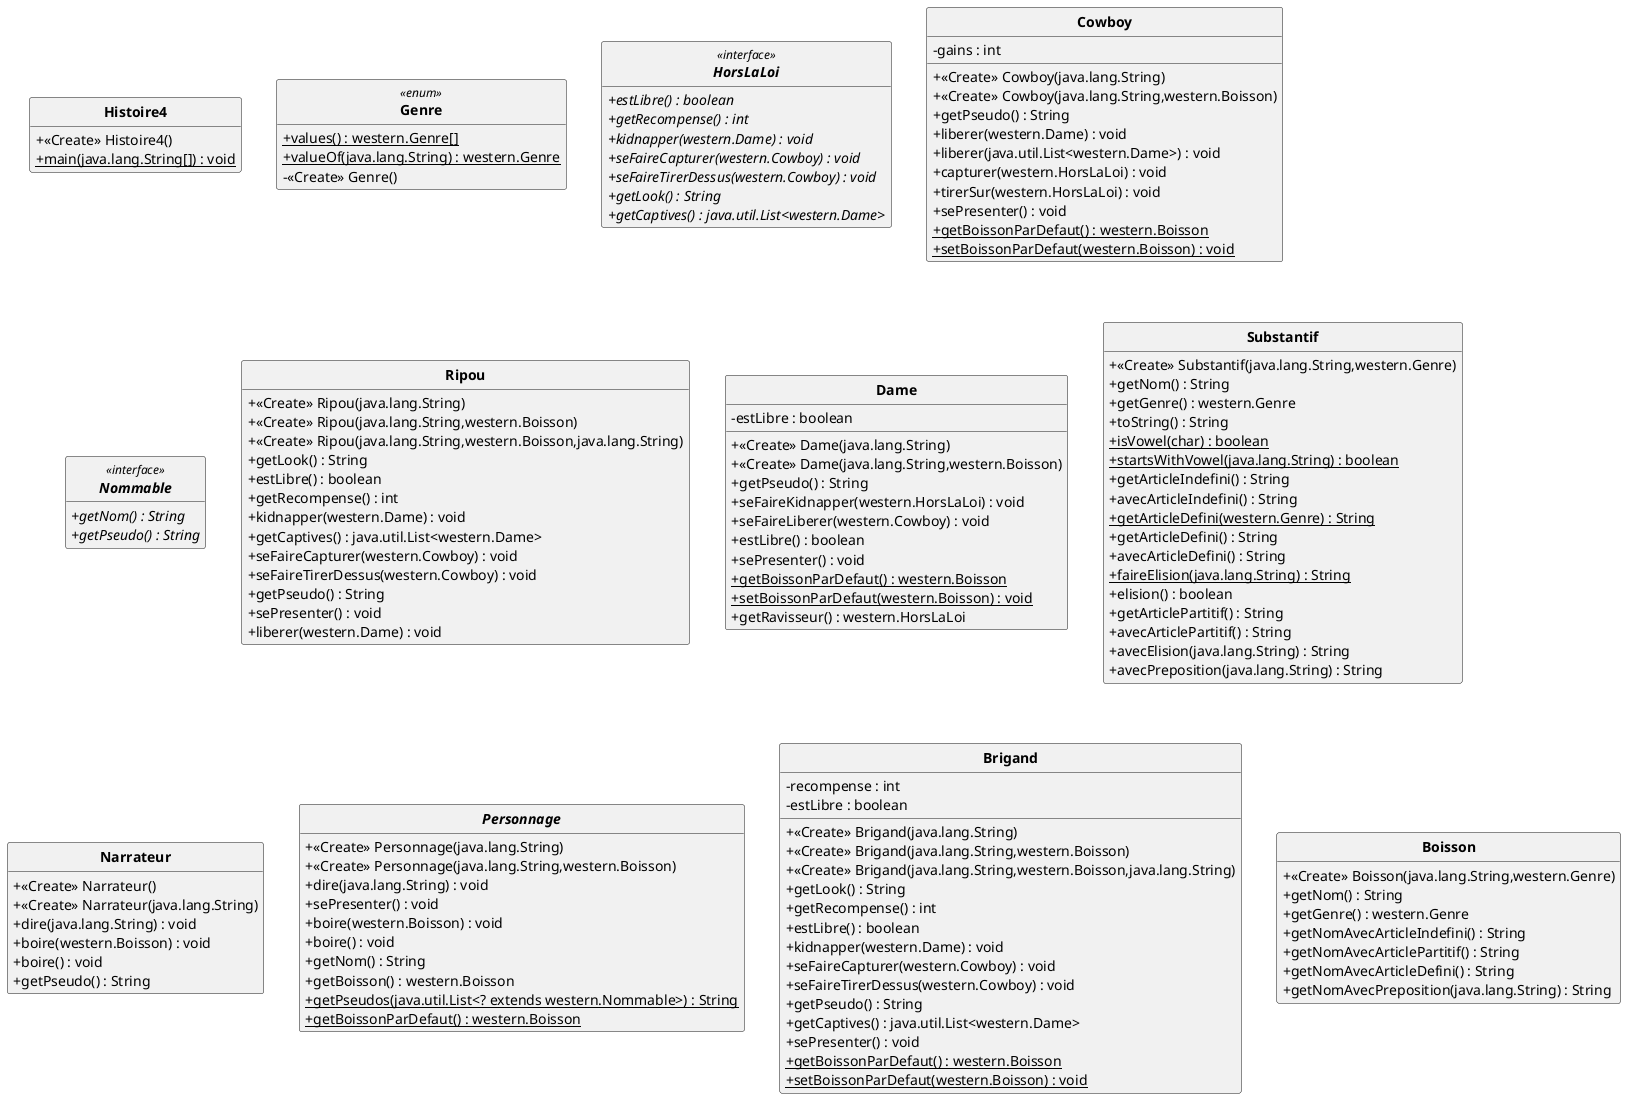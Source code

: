 @startuml
'https://plantuml.com/class-diagram 
skinparam classAttributeIconSize 0 
skinparam classFontStyle Bold
skinparam style strictuml
hide empty members
class Histoire4{ 
+ <<Create>> Histoire4()
+ {static} main(java.lang.String[]) : void

 } 
enum Genre <<enum>> { 
+ {static} values() : western.Genre[]
+ {static} valueOf(java.lang.String) : western.Genre
- <<Create>> Genre()

 } 
interface HorsLaLoi <<interface>> { 
+ {abstract} estLibre() : boolean
+ {abstract} getRecompense() : int
+ {abstract} kidnapper(western.Dame) : void
+ {abstract} seFaireCapturer(western.Cowboy) : void
+ {abstract} seFaireTirerDessus(western.Cowboy) : void
+ {abstract} getLook() : String 
+ {abstract} getCaptives() : java.util.List<western.Dame>

 } 
class Cowboy{ 
- gains : int
+ <<Create>> Cowboy(java.lang.String)
+ <<Create>> Cowboy(java.lang.String,western.Boisson)
+ getPseudo() : String 
+ liberer(western.Dame) : void
+ liberer(java.util.List<western.Dame>) : void
+ capturer(western.HorsLaLoi) : void
+ tirerSur(western.HorsLaLoi) : void
+ sePresenter() : void
+ {static} getBoissonParDefaut() : western.Boisson
+ {static} setBoissonParDefaut(western.Boisson) : void

 } 
interface Nommable <<interface>> { 
+ {abstract} getNom() : String 
+ {abstract} getPseudo() : String 

 } 
class Ripou{ 
+ <<Create>> Ripou(java.lang.String)
+ <<Create>> Ripou(java.lang.String,western.Boisson)
+ <<Create>> Ripou(java.lang.String,western.Boisson,java.lang.String)
+ getLook() : String 
+ estLibre() : boolean
+ getRecompense() : int
+ kidnapper(western.Dame) : void
+ getCaptives() : java.util.List<western.Dame>
+ seFaireCapturer(western.Cowboy) : void
+ seFaireTirerDessus(western.Cowboy) : void
+ getPseudo() : String 
+ sePresenter() : void
+ liberer(western.Dame) : void

 } 
class Dame{ 
- estLibre : boolean
+ <<Create>> Dame(java.lang.String)
+ <<Create>> Dame(java.lang.String,western.Boisson)
+ getPseudo() : String 
+ seFaireKidnapper(western.HorsLaLoi) : void
+ seFaireLiberer(western.Cowboy) : void
+ estLibre() : boolean
+ sePresenter() : void
+ {static} getBoissonParDefaut() : western.Boisson
+ {static} setBoissonParDefaut(western.Boisson) : void
+ getRavisseur() : western.HorsLaLoi

 } 
class Substantif{ 
+ <<Create>> Substantif(java.lang.String,western.Genre)
+ getNom() : String 
+ getGenre() : western.Genre
+ toString() : String 
+ {static} isVowel(char) : boolean
+ {static} startsWithVowel(java.lang.String) : boolean
+ getArticleIndefini() : String 
+ avecArticleIndefini() : String 
+ {static} getArticleDefini(western.Genre) : String 
+ getArticleDefini() : String 
+ avecArticleDefini() : String 
+ {static} faireElision(java.lang.String) : String 
+ elision() : boolean
+ getArticlePartitif() : String 
+ avecArticlePartitif() : String 
+ avecElision(java.lang.String) : String 
+ avecPreposition(java.lang.String) : String 

 } 
class Narrateur{ 
+ <<Create>> Narrateur()
+ <<Create>> Narrateur(java.lang.String)
+ dire(java.lang.String) : void
+ boire(western.Boisson) : void
+ boire() : void
+ getPseudo() : String 

 } 
abstract class Personnage{ 
+ <<Create>> Personnage(java.lang.String)
+ <<Create>> Personnage(java.lang.String,western.Boisson)
+ dire(java.lang.String) : void
+ sePresenter() : void
+ boire(western.Boisson) : void
+ boire() : void
+ getNom() : String 
+ getBoisson() : western.Boisson
+ {static} getPseudos(java.util.List<? extends western.Nommable>) : String 
+ {static} getBoissonParDefaut() : western.Boisson

 } 
class Brigand{ 
- recompense : int
- estLibre : boolean
+ <<Create>> Brigand(java.lang.String)
+ <<Create>> Brigand(java.lang.String,western.Boisson)
+ <<Create>> Brigand(java.lang.String,western.Boisson,java.lang.String)
+ getLook() : String 
+ getRecompense() : int
+ estLibre() : boolean
+ kidnapper(western.Dame) : void
+ seFaireCapturer(western.Cowboy) : void
+ seFaireTirerDessus(western.Cowboy) : void
+ getPseudo() : String 
+ getCaptives() : java.util.List<western.Dame>
+ sePresenter() : void
+ {static} getBoissonParDefaut() : western.Boisson
+ {static} setBoissonParDefaut(western.Boisson) : void

 } 
class Boisson{ 
+ <<Create>> Boisson(java.lang.String,western.Genre)
+ getNom() : String 
+ getGenre() : western.Genre
+ getNomAvecArticleIndefini() : String 
+ getNomAvecArticlePartitif() : String 
+ getNomAvecArticleDefini() : String 
+ getNomAvecPreposition(java.lang.String) : String 

 } 
@enduml
